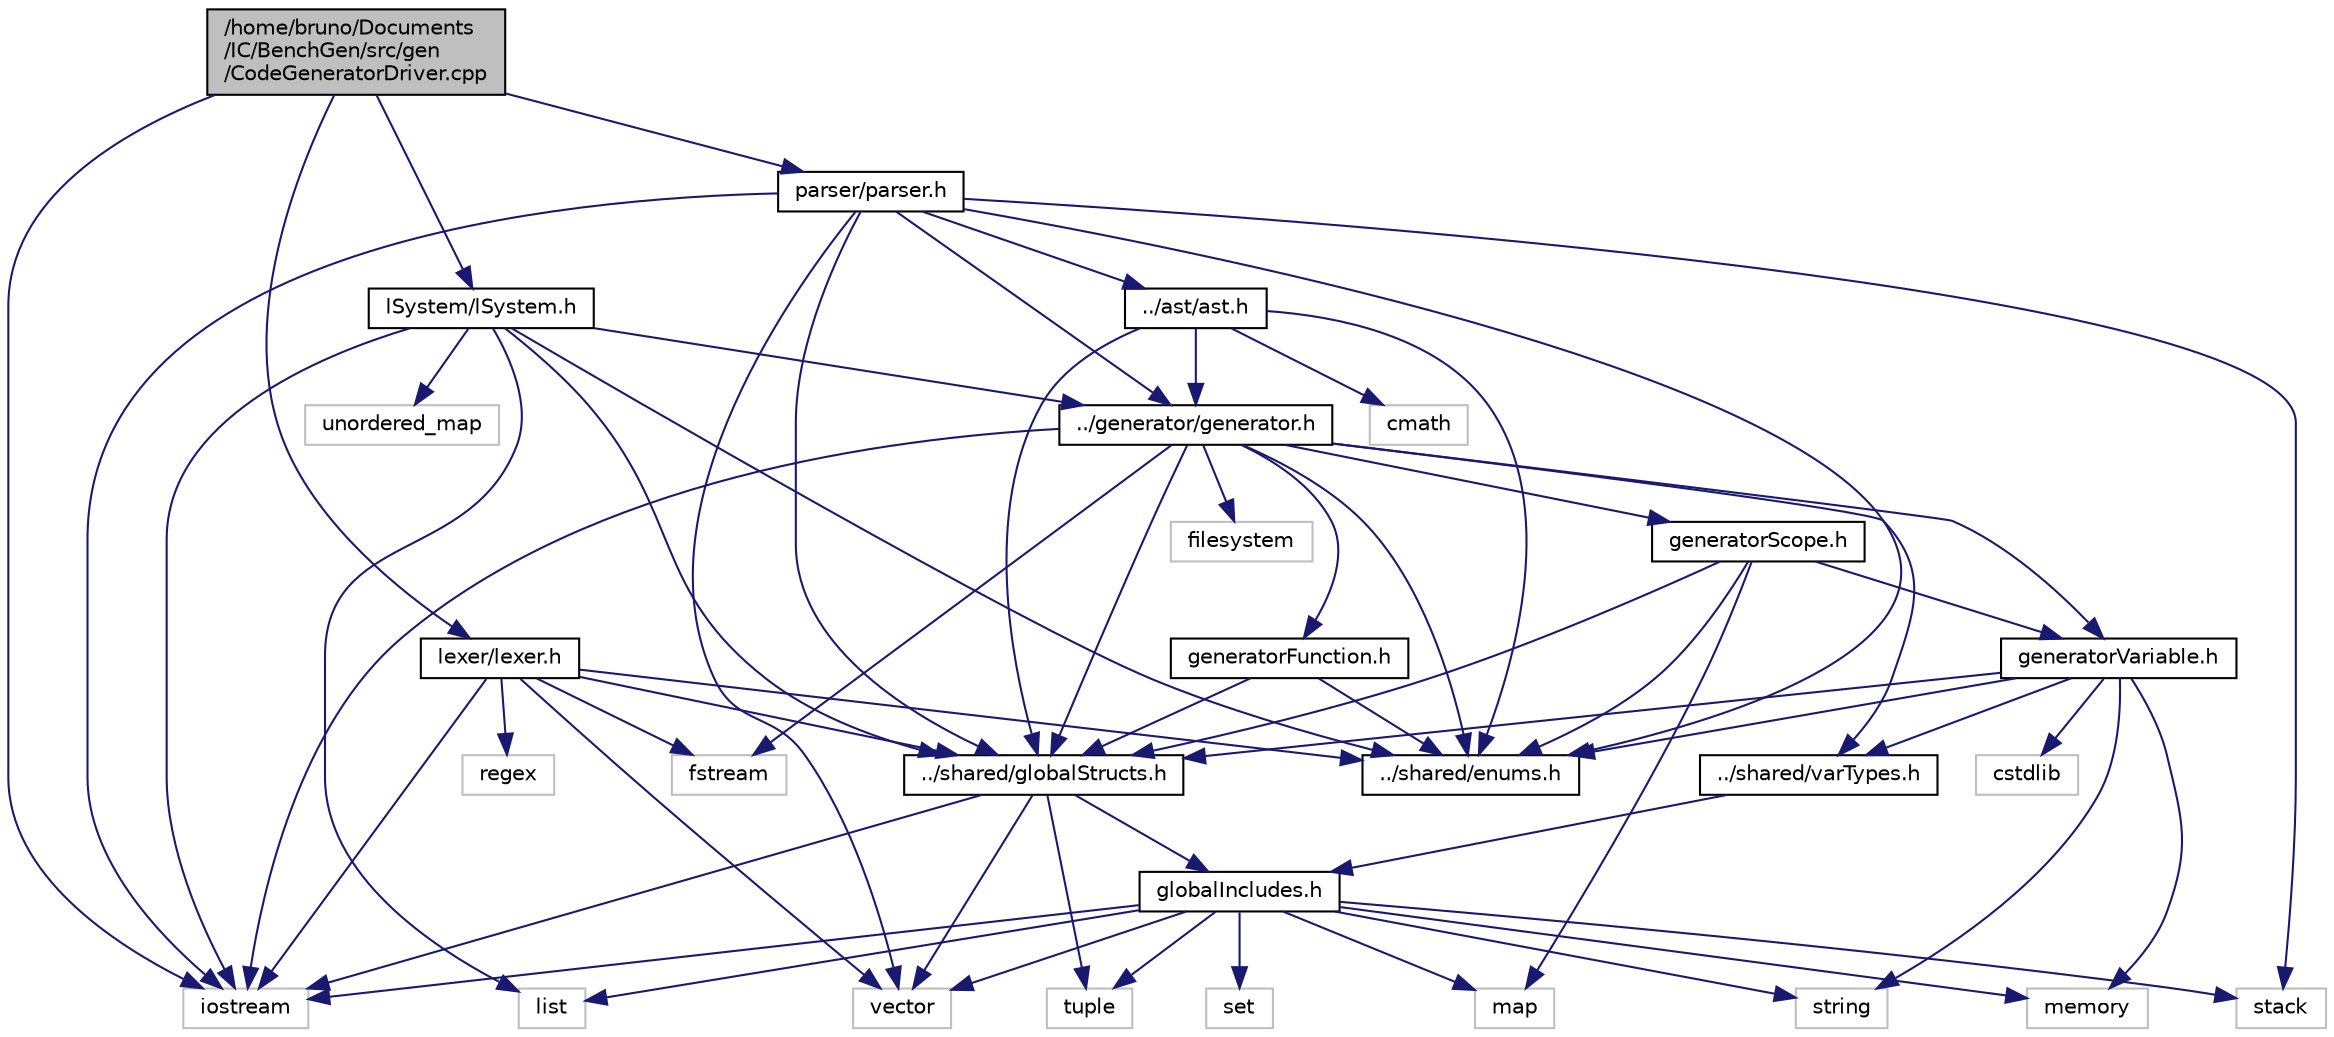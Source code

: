 digraph "/home/bruno/Documents/IC/BenchGen/src/gen/CodeGeneratorDriver.cpp"
{
 // LATEX_PDF_SIZE
  edge [fontname="Helvetica",fontsize="10",labelfontname="Helvetica",labelfontsize="10"];
  node [fontname="Helvetica",fontsize="10",shape=record];
  Node1 [label="/home/bruno/Documents\l/IC/BenchGen/src/gen\l/CodeGeneratorDriver.cpp",height=0.2,width=0.4,color="black", fillcolor="grey75", style="filled", fontcolor="black",tooltip=" "];
  Node1 -> Node2 [color="midnightblue",fontsize="10",style="solid"];
  Node2 [label="iostream",height=0.2,width=0.4,color="grey75", fillcolor="white", style="filled",tooltip=" "];
  Node1 -> Node3 [color="midnightblue",fontsize="10",style="solid"];
  Node3 [label="lSystem/lSystem.h",height=0.2,width=0.4,color="black", fillcolor="white", style="filled",URL="$lSystem_8h.html",tooltip=" "];
  Node3 -> Node2 [color="midnightblue",fontsize="10",style="solid"];
  Node3 -> Node4 [color="midnightblue",fontsize="10",style="solid"];
  Node4 [label="list",height=0.2,width=0.4,color="grey75", fillcolor="white", style="filled",tooltip=" "];
  Node3 -> Node5 [color="midnightblue",fontsize="10",style="solid"];
  Node5 [label="unordered_map",height=0.2,width=0.4,color="grey75", fillcolor="white", style="filled",tooltip=" "];
  Node3 -> Node6 [color="midnightblue",fontsize="10",style="solid"];
  Node6 [label="../generator/generator.h",height=0.2,width=0.4,color="black", fillcolor="white", style="filled",URL="$generator_8h.html",tooltip=" "];
  Node6 -> Node7 [color="midnightblue",fontsize="10",style="solid"];
  Node7 [label="filesystem",height=0.2,width=0.4,color="grey75", fillcolor="white", style="filled",tooltip=" "];
  Node6 -> Node8 [color="midnightblue",fontsize="10",style="solid"];
  Node8 [label="fstream",height=0.2,width=0.4,color="grey75", fillcolor="white", style="filled",tooltip=" "];
  Node6 -> Node2 [color="midnightblue",fontsize="10",style="solid"];
  Node6 -> Node9 [color="midnightblue",fontsize="10",style="solid"];
  Node9 [label="../shared/enums.h",height=0.2,width=0.4,color="black", fillcolor="white", style="filled",URL="$enums_8h.html",tooltip=" "];
  Node6 -> Node10 [color="midnightblue",fontsize="10",style="solid"];
  Node10 [label="../shared/globalStructs.h",height=0.2,width=0.4,color="black", fillcolor="white", style="filled",URL="$globalStructs_8h.html",tooltip=" "];
  Node10 -> Node2 [color="midnightblue",fontsize="10",style="solid"];
  Node10 -> Node11 [color="midnightblue",fontsize="10",style="solid"];
  Node11 [label="tuple",height=0.2,width=0.4,color="grey75", fillcolor="white", style="filled",tooltip=" "];
  Node10 -> Node12 [color="midnightblue",fontsize="10",style="solid"];
  Node12 [label="vector",height=0.2,width=0.4,color="grey75", fillcolor="white", style="filled",tooltip=" "];
  Node10 -> Node13 [color="midnightblue",fontsize="10",style="solid"];
  Node13 [label="globalIncludes.h",height=0.2,width=0.4,color="black", fillcolor="white", style="filled",URL="$globalIncludes_8h.html",tooltip=" "];
  Node13 -> Node2 [color="midnightblue",fontsize="10",style="solid"];
  Node13 -> Node4 [color="midnightblue",fontsize="10",style="solid"];
  Node13 -> Node14 [color="midnightblue",fontsize="10",style="solid"];
  Node14 [label="map",height=0.2,width=0.4,color="grey75", fillcolor="white", style="filled",tooltip=" "];
  Node13 -> Node15 [color="midnightblue",fontsize="10",style="solid"];
  Node15 [label="memory",height=0.2,width=0.4,color="grey75", fillcolor="white", style="filled",tooltip=" "];
  Node13 -> Node16 [color="midnightblue",fontsize="10",style="solid"];
  Node16 [label="set",height=0.2,width=0.4,color="grey75", fillcolor="white", style="filled",tooltip=" "];
  Node13 -> Node17 [color="midnightblue",fontsize="10",style="solid"];
  Node17 [label="stack",height=0.2,width=0.4,color="grey75", fillcolor="white", style="filled",tooltip=" "];
  Node13 -> Node18 [color="midnightblue",fontsize="10",style="solid"];
  Node18 [label="string",height=0.2,width=0.4,color="grey75", fillcolor="white", style="filled",tooltip=" "];
  Node13 -> Node11 [color="midnightblue",fontsize="10",style="solid"];
  Node13 -> Node12 [color="midnightblue",fontsize="10",style="solid"];
  Node6 -> Node19 [color="midnightblue",fontsize="10",style="solid"];
  Node19 [label="../shared/varTypes.h",height=0.2,width=0.4,color="black", fillcolor="white", style="filled",URL="$varTypes_8h.html",tooltip=" "];
  Node19 -> Node13 [color="midnightblue",fontsize="10",style="solid"];
  Node6 -> Node20 [color="midnightblue",fontsize="10",style="solid"];
  Node20 [label="generatorFunction.h",height=0.2,width=0.4,color="black", fillcolor="white", style="filled",URL="$generatorFunction_8h.html",tooltip=" "];
  Node20 -> Node9 [color="midnightblue",fontsize="10",style="solid"];
  Node20 -> Node10 [color="midnightblue",fontsize="10",style="solid"];
  Node6 -> Node21 [color="midnightblue",fontsize="10",style="solid"];
  Node21 [label="generatorScope.h",height=0.2,width=0.4,color="black", fillcolor="white", style="filled",URL="$generatorScope_8h.html",tooltip=" "];
  Node21 -> Node14 [color="midnightblue",fontsize="10",style="solid"];
  Node21 -> Node9 [color="midnightblue",fontsize="10",style="solid"];
  Node21 -> Node10 [color="midnightblue",fontsize="10",style="solid"];
  Node21 -> Node22 [color="midnightblue",fontsize="10",style="solid"];
  Node22 [label="generatorVariable.h",height=0.2,width=0.4,color="black", fillcolor="white", style="filled",URL="$generatorVariable_8h.html",tooltip=" "];
  Node22 -> Node23 [color="midnightblue",fontsize="10",style="solid"];
  Node23 [label="cstdlib",height=0.2,width=0.4,color="grey75", fillcolor="white", style="filled",tooltip=" "];
  Node22 -> Node15 [color="midnightblue",fontsize="10",style="solid"];
  Node22 -> Node18 [color="midnightblue",fontsize="10",style="solid"];
  Node22 -> Node9 [color="midnightblue",fontsize="10",style="solid"];
  Node22 -> Node10 [color="midnightblue",fontsize="10",style="solid"];
  Node22 -> Node19 [color="midnightblue",fontsize="10",style="solid"];
  Node6 -> Node22 [color="midnightblue",fontsize="10",style="solid"];
  Node3 -> Node9 [color="midnightblue",fontsize="10",style="solid"];
  Node3 -> Node10 [color="midnightblue",fontsize="10",style="solid"];
  Node1 -> Node24 [color="midnightblue",fontsize="10",style="solid"];
  Node24 [label="lexer/lexer.h",height=0.2,width=0.4,color="black", fillcolor="white", style="filled",URL="$lexer_8h.html",tooltip=" "];
  Node24 -> Node8 [color="midnightblue",fontsize="10",style="solid"];
  Node24 -> Node2 [color="midnightblue",fontsize="10",style="solid"];
  Node24 -> Node25 [color="midnightblue",fontsize="10",style="solid"];
  Node25 [label="regex",height=0.2,width=0.4,color="grey75", fillcolor="white", style="filled",tooltip=" "];
  Node24 -> Node12 [color="midnightblue",fontsize="10",style="solid"];
  Node24 -> Node9 [color="midnightblue",fontsize="10",style="solid"];
  Node24 -> Node10 [color="midnightblue",fontsize="10",style="solid"];
  Node1 -> Node26 [color="midnightblue",fontsize="10",style="solid"];
  Node26 [label="parser/parser.h",height=0.2,width=0.4,color="black", fillcolor="white", style="filled",URL="$parser_8h.html",tooltip=" "];
  Node26 -> Node2 [color="midnightblue",fontsize="10",style="solid"];
  Node26 -> Node17 [color="midnightblue",fontsize="10",style="solid"];
  Node26 -> Node12 [color="midnightblue",fontsize="10",style="solid"];
  Node26 -> Node27 [color="midnightblue",fontsize="10",style="solid"];
  Node27 [label="../ast/ast.h",height=0.2,width=0.4,color="black", fillcolor="white", style="filled",URL="$ast_8h.html",tooltip=" "];
  Node27 -> Node28 [color="midnightblue",fontsize="10",style="solid"];
  Node28 [label="cmath",height=0.2,width=0.4,color="grey75", fillcolor="white", style="filled",tooltip=" "];
  Node27 -> Node6 [color="midnightblue",fontsize="10",style="solid"];
  Node27 -> Node9 [color="midnightblue",fontsize="10",style="solid"];
  Node27 -> Node10 [color="midnightblue",fontsize="10",style="solid"];
  Node26 -> Node6 [color="midnightblue",fontsize="10",style="solid"];
  Node26 -> Node9 [color="midnightblue",fontsize="10",style="solid"];
  Node26 -> Node10 [color="midnightblue",fontsize="10",style="solid"];
}
